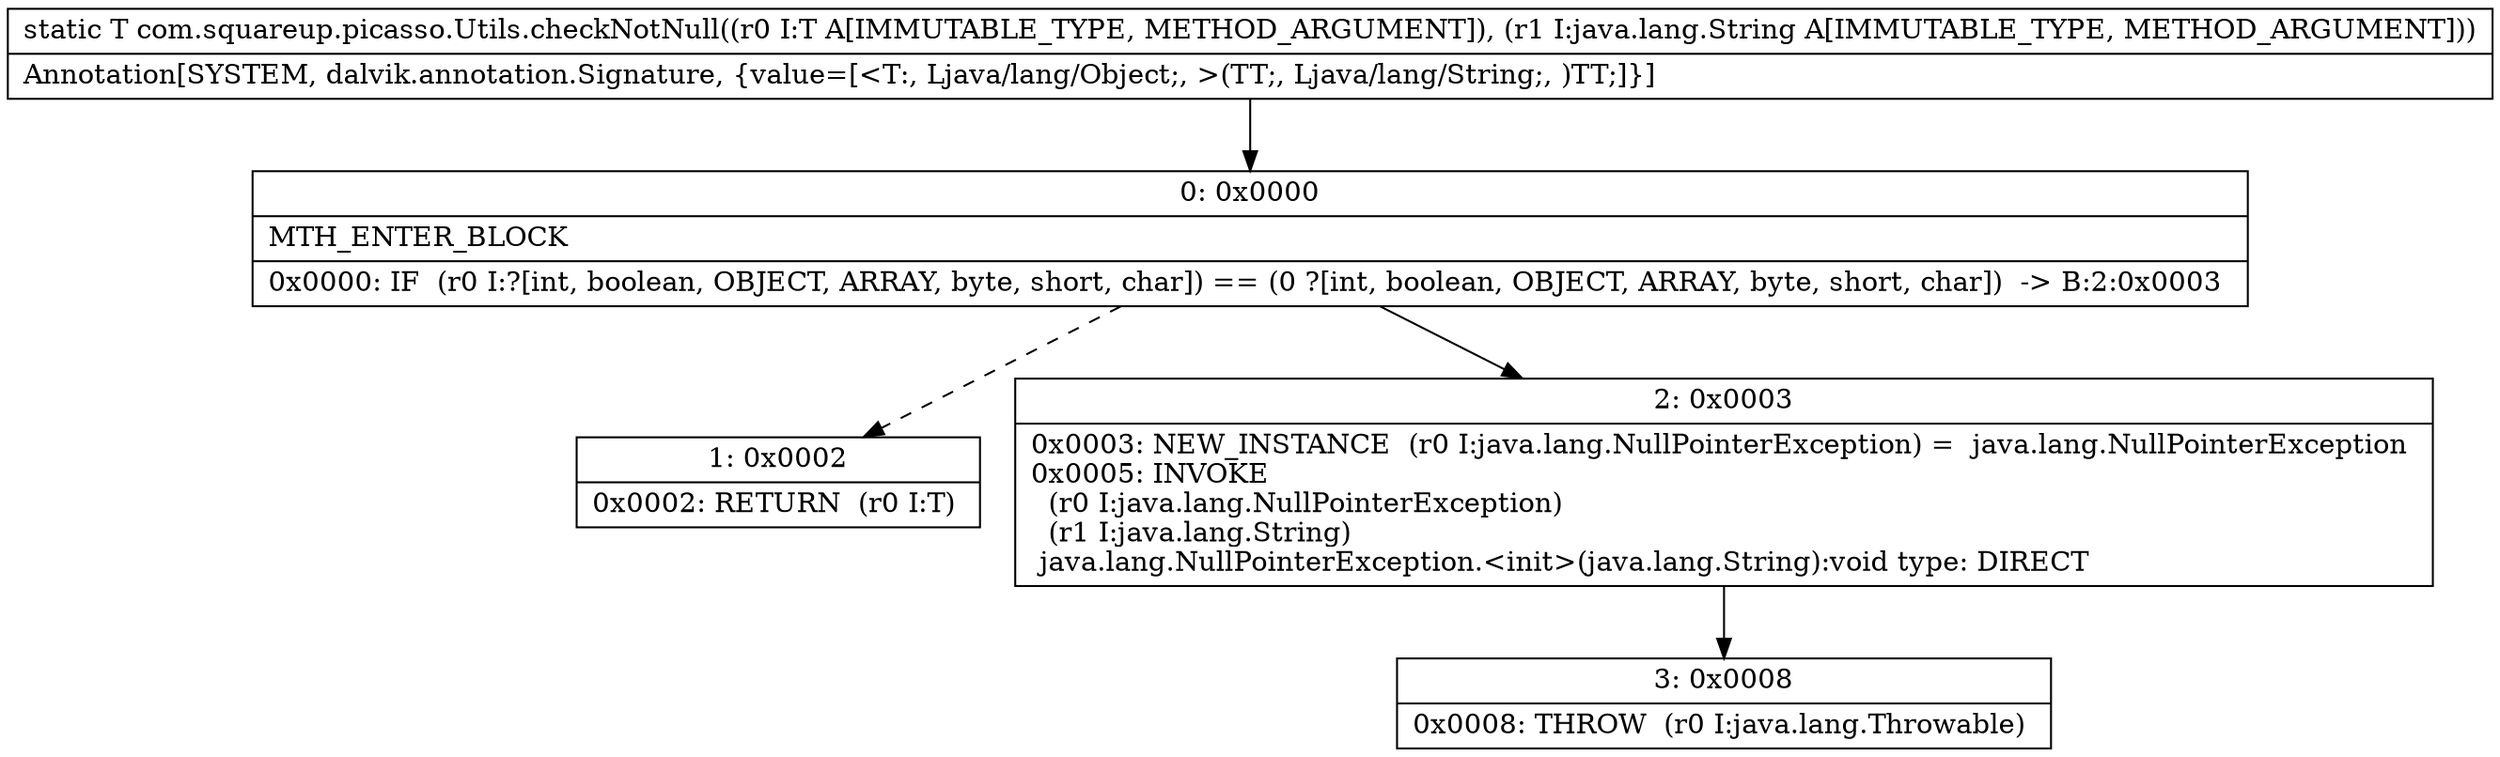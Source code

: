 digraph "CFG forcom.squareup.picasso.Utils.checkNotNull(Ljava\/lang\/Object;Ljava\/lang\/String;)Ljava\/lang\/Object;" {
Node_0 [shape=record,label="{0\:\ 0x0000|MTH_ENTER_BLOCK\l|0x0000: IF  (r0 I:?[int, boolean, OBJECT, ARRAY, byte, short, char]) == (0 ?[int, boolean, OBJECT, ARRAY, byte, short, char])  \-\> B:2:0x0003 \l}"];
Node_1 [shape=record,label="{1\:\ 0x0002|0x0002: RETURN  (r0 I:T) \l}"];
Node_2 [shape=record,label="{2\:\ 0x0003|0x0003: NEW_INSTANCE  (r0 I:java.lang.NullPointerException) =  java.lang.NullPointerException \l0x0005: INVOKE  \l  (r0 I:java.lang.NullPointerException)\l  (r1 I:java.lang.String)\l java.lang.NullPointerException.\<init\>(java.lang.String):void type: DIRECT \l}"];
Node_3 [shape=record,label="{3\:\ 0x0008|0x0008: THROW  (r0 I:java.lang.Throwable) \l}"];
MethodNode[shape=record,label="{static T com.squareup.picasso.Utils.checkNotNull((r0 I:T A[IMMUTABLE_TYPE, METHOD_ARGUMENT]), (r1 I:java.lang.String A[IMMUTABLE_TYPE, METHOD_ARGUMENT]))  | Annotation[SYSTEM, dalvik.annotation.Signature, \{value=[\<T:, Ljava\/lang\/Object;, \>(TT;, Ljava\/lang\/String;, )TT;]\}]\l}"];
MethodNode -> Node_0;
Node_0 -> Node_1[style=dashed];
Node_0 -> Node_2;
Node_2 -> Node_3;
}

